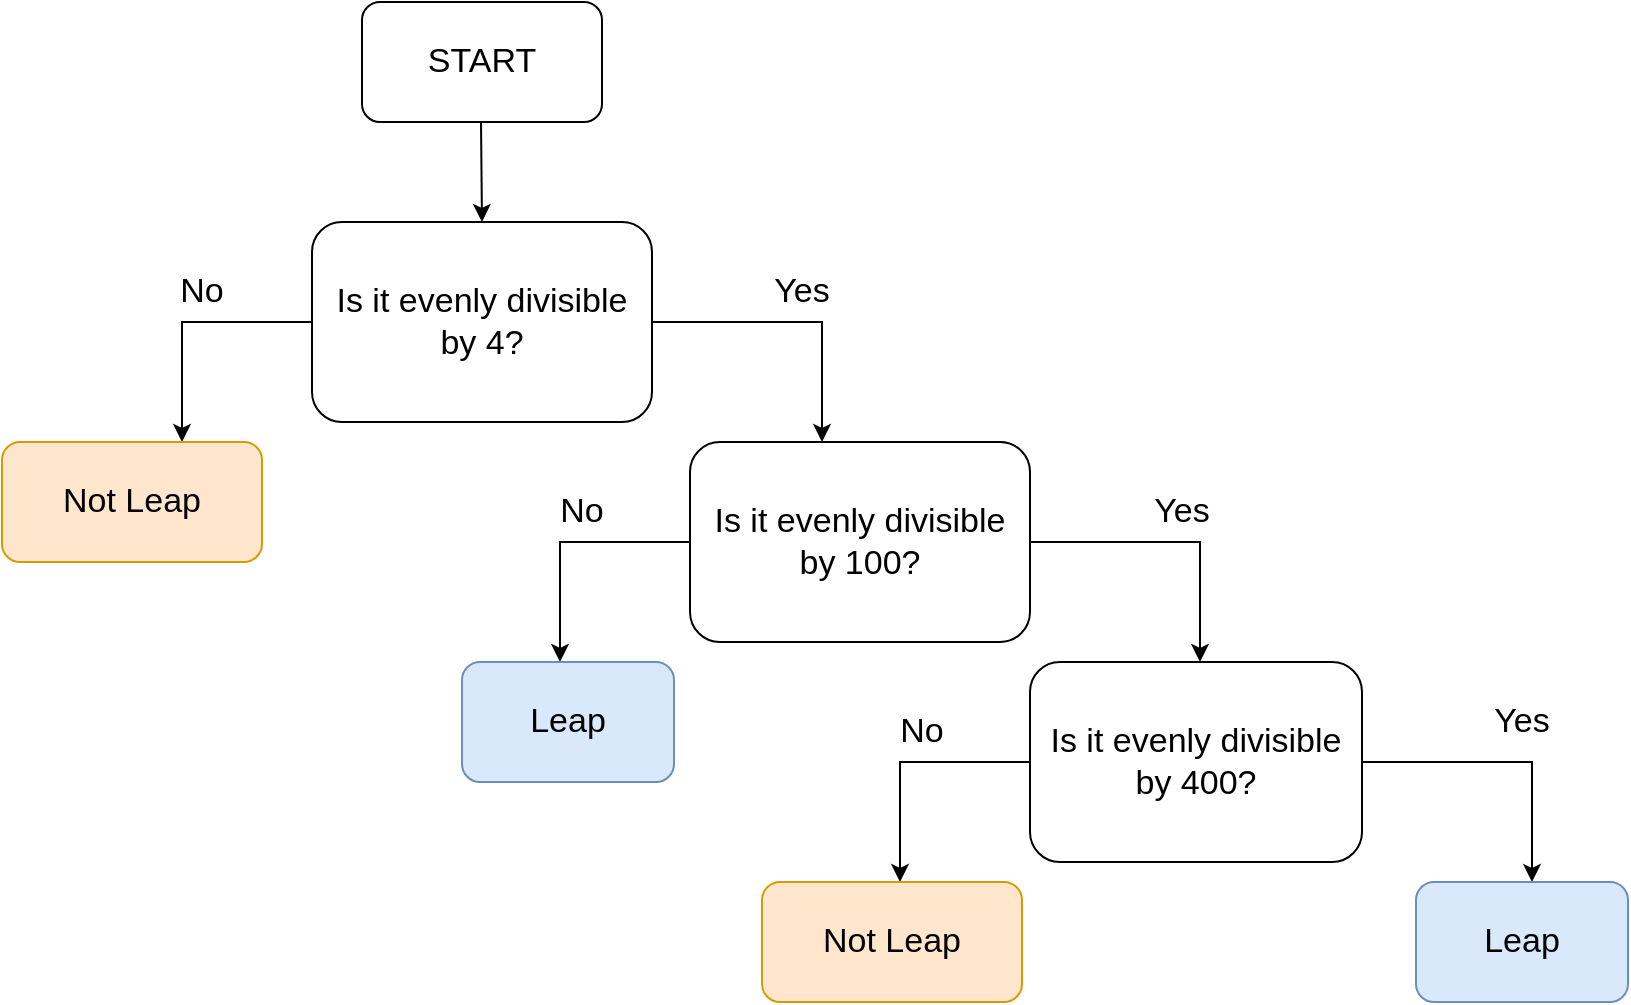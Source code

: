 <mxfile version="16.6.4" type="github"><diagram id="xKCbdM_KLCKXnQxj_8hQ" name="Page-1"><mxGraphModel dx="898" dy="614" grid="1" gridSize="10" guides="1" tooltips="1" connect="1" arrows="1" fold="1" page="1" pageScale="1" pageWidth="827" pageHeight="1169" math="0" shadow="0"><root><mxCell id="0"/><mxCell id="1" parent="0"/><mxCell id="F1CKx6poOHKhPFg1yqHt-1" value="&lt;font style=&quot;font-size: 17px&quot;&gt;START&lt;/font&gt;" style="rounded=1;whiteSpace=wrap;html=1;" vertex="1" parent="1"><mxGeometry x="190" y="20" width="120" height="60" as="geometry"/></mxCell><mxCell id="F1CKx6poOHKhPFg1yqHt-5" value="" style="endArrow=classic;html=1;rounded=0;fontSize=17;" edge="1" parent="1"><mxGeometry width="50" height="50" relative="1" as="geometry"><mxPoint x="249.5" y="80" as="sourcePoint"/><mxPoint x="250" y="130" as="targetPoint"/></mxGeometry></mxCell><mxCell id="F1CKx6poOHKhPFg1yqHt-6" value="&lt;span style=&quot;font-size: 17px&quot;&gt;Is it evenly divisible by 4?&lt;/span&gt;" style="rounded=1;whiteSpace=wrap;html=1;" vertex="1" parent="1"><mxGeometry x="165" y="130" width="170" height="100" as="geometry"/></mxCell><mxCell id="F1CKx6poOHKhPFg1yqHt-9" value="" style="edgeStyle=segmentEdgeStyle;endArrow=classic;html=1;rounded=0;fontSize=17;exitX=0;exitY=0.5;exitDx=0;exitDy=0;" edge="1" parent="1" source="F1CKx6poOHKhPFg1yqHt-6"><mxGeometry width="50" height="50" relative="1" as="geometry"><mxPoint x="150" y="180" as="sourcePoint"/><mxPoint x="100" y="240" as="targetPoint"/><Array as="points"><mxPoint x="100" y="180"/></Array></mxGeometry></mxCell><mxCell id="F1CKx6poOHKhPFg1yqHt-10" value="No" style="text;html=1;strokeColor=none;fillColor=none;align=center;verticalAlign=middle;whiteSpace=wrap;rounded=0;fontSize=17;" vertex="1" parent="1"><mxGeometry x="80" y="150" width="60" height="30" as="geometry"/></mxCell><mxCell id="F1CKx6poOHKhPFg1yqHt-11" value="&lt;span style=&quot;font-size: 17px&quot;&gt;Not Leap&lt;/span&gt;" style="rounded=1;whiteSpace=wrap;html=1;fillColor=#ffe6cc;strokeColor=#d79b00;" vertex="1" parent="1"><mxGeometry x="10" y="240" width="130" height="60" as="geometry"/></mxCell><mxCell id="F1CKx6poOHKhPFg1yqHt-12" value="" style="edgeStyle=segmentEdgeStyle;endArrow=classic;html=1;rounded=0;fontSize=17;exitX=1;exitY=0.5;exitDx=0;exitDy=0;" edge="1" parent="1" source="F1CKx6poOHKhPFg1yqHt-6"><mxGeometry width="50" height="50" relative="1" as="geometry"><mxPoint x="370" y="210" as="sourcePoint"/><mxPoint x="420" y="240" as="targetPoint"/><Array as="points"><mxPoint x="420" y="180"/></Array></mxGeometry></mxCell><mxCell id="F1CKx6poOHKhPFg1yqHt-13" value="Yes" style="text;html=1;strokeColor=none;fillColor=none;align=center;verticalAlign=middle;whiteSpace=wrap;rounded=0;fontSize=17;" vertex="1" parent="1"><mxGeometry x="380" y="150" width="60" height="30" as="geometry"/></mxCell><mxCell id="F1CKx6poOHKhPFg1yqHt-16" value="&lt;span style=&quot;font-size: 17px&quot;&gt;Is it evenly divisible by 100?&lt;/span&gt;" style="rounded=1;whiteSpace=wrap;html=1;" vertex="1" parent="1"><mxGeometry x="354" y="240" width="170" height="100" as="geometry"/></mxCell><mxCell id="F1CKx6poOHKhPFg1yqHt-17" value="" style="edgeStyle=segmentEdgeStyle;endArrow=classic;html=1;rounded=0;fontSize=17;exitX=0;exitY=0.5;exitDx=0;exitDy=0;" edge="1" parent="1"><mxGeometry width="50" height="50" relative="1" as="geometry"><mxPoint x="354" y="290" as="sourcePoint"/><mxPoint x="289" y="350" as="targetPoint"/><Array as="points"><mxPoint x="289" y="290"/></Array></mxGeometry></mxCell><mxCell id="F1CKx6poOHKhPFg1yqHt-18" value="" style="edgeStyle=segmentEdgeStyle;endArrow=classic;html=1;rounded=0;fontSize=17;exitX=1;exitY=0.5;exitDx=0;exitDy=0;" edge="1" parent="1"><mxGeometry width="50" height="50" relative="1" as="geometry"><mxPoint x="524" y="290" as="sourcePoint"/><mxPoint x="609" y="350" as="targetPoint"/><Array as="points"><mxPoint x="609" y="290"/></Array></mxGeometry></mxCell><mxCell id="F1CKx6poOHKhPFg1yqHt-19" value="&lt;span style=&quot;font-size: 17px&quot;&gt;Leap&lt;/span&gt;" style="rounded=1;whiteSpace=wrap;html=1;fillColor=#dae8fc;strokeColor=#6c8ebf;" vertex="1" parent="1"><mxGeometry x="240" y="350" width="106" height="60" as="geometry"/></mxCell><mxCell id="F1CKx6poOHKhPFg1yqHt-20" value="No" style="text;html=1;strokeColor=none;fillColor=none;align=center;verticalAlign=middle;whiteSpace=wrap;rounded=0;fontSize=17;" vertex="1" parent="1"><mxGeometry x="270" y="260" width="60" height="30" as="geometry"/></mxCell><mxCell id="F1CKx6poOHKhPFg1yqHt-21" value="Yes" style="text;html=1;strokeColor=none;fillColor=none;align=center;verticalAlign=middle;whiteSpace=wrap;rounded=0;fontSize=17;" vertex="1" parent="1"><mxGeometry x="570" y="260" width="60" height="30" as="geometry"/></mxCell><mxCell id="F1CKx6poOHKhPFg1yqHt-22" value="&lt;span style=&quot;font-size: 17px&quot;&gt;Is it evenly divisible by 400?&lt;/span&gt;" style="rounded=1;whiteSpace=wrap;html=1;" vertex="1" parent="1"><mxGeometry x="524" y="350" width="166" height="100" as="geometry"/></mxCell><mxCell id="F1CKx6poOHKhPFg1yqHt-23" value="" style="edgeStyle=segmentEdgeStyle;endArrow=classic;html=1;rounded=0;fontSize=17;exitX=0;exitY=0.5;exitDx=0;exitDy=0;" edge="1" parent="1"><mxGeometry width="50" height="50" relative="1" as="geometry"><mxPoint x="524" y="400" as="sourcePoint"/><mxPoint x="459" y="460" as="targetPoint"/><Array as="points"><mxPoint x="459" y="400"/></Array></mxGeometry></mxCell><mxCell id="F1CKx6poOHKhPFg1yqHt-25" value="No" style="text;html=1;strokeColor=none;fillColor=none;align=center;verticalAlign=middle;whiteSpace=wrap;rounded=0;fontSize=17;" vertex="1" parent="1"><mxGeometry x="440" y="370" width="60" height="30" as="geometry"/></mxCell><mxCell id="F1CKx6poOHKhPFg1yqHt-26" value="&lt;span style=&quot;font-size: 17px&quot;&gt;Not Leap&lt;/span&gt;" style="rounded=1;whiteSpace=wrap;html=1;fillColor=#ffe6cc;strokeColor=#d79b00;" vertex="1" parent="1"><mxGeometry x="390" y="460" width="130" height="60" as="geometry"/></mxCell><mxCell id="F1CKx6poOHKhPFg1yqHt-27" value="" style="edgeStyle=segmentEdgeStyle;endArrow=classic;html=1;rounded=0;fontSize=17;exitX=1;exitY=0.5;exitDx=0;exitDy=0;" edge="1" parent="1"><mxGeometry width="50" height="50" relative="1" as="geometry"><mxPoint x="690" y="400" as="sourcePoint"/><mxPoint x="775" y="460" as="targetPoint"/><Array as="points"><mxPoint x="775" y="400"/></Array></mxGeometry></mxCell><mxCell id="F1CKx6poOHKhPFg1yqHt-28" value="Yes" style="text;html=1;strokeColor=none;fillColor=none;align=center;verticalAlign=middle;whiteSpace=wrap;rounded=0;fontSize=17;" vertex="1" parent="1"><mxGeometry x="740" y="365" width="60" height="30" as="geometry"/></mxCell><mxCell id="F1CKx6poOHKhPFg1yqHt-29" value="&lt;span style=&quot;font-size: 17px&quot;&gt;Leap&lt;/span&gt;" style="rounded=1;whiteSpace=wrap;html=1;fillColor=#dae8fc;strokeColor=#6c8ebf;" vertex="1" parent="1"><mxGeometry x="717" y="460" width="106" height="60" as="geometry"/></mxCell></root></mxGraphModel></diagram></mxfile>